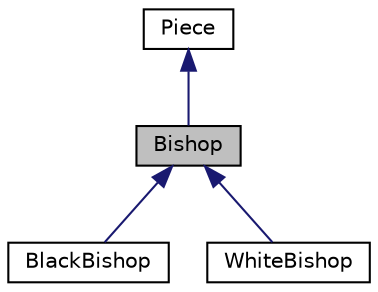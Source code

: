 digraph G
{
  bgcolor="transparent";
  edge [fontname="Helvetica",fontsize="10",labelfontname="Helvetica",labelfontsize="10"];
  node [fontname="Helvetica",fontsize="10",shape=record];
  Node1 [label="Bishop",height=0.2,width=0.4,color="black", fillcolor="grey75", style="filled" fontcolor="black"];
  Node2 -> Node1 [dir=back,color="midnightblue",fontsize="10",style="solid",fontname="Helvetica"];
  Node2 [label="Piece",height=0.2,width=0.4,color="black",URL="$d5/df0/classPiece.html",tooltip="Virtual base class for all Piece objects."];
  Node1 -> Node3 [dir=back,color="midnightblue",fontsize="10",style="solid",fontname="Helvetica"];
  Node3 [label="BlackBishop",height=0.2,width=0.4,color="black",URL="$db/d10/classBlackBishop.html"];
  Node1 -> Node4 [dir=back,color="midnightblue",fontsize="10",style="solid",fontname="Helvetica"];
  Node4 [label="WhiteBishop",height=0.2,width=0.4,color="black",URL="$da/d93/classWhiteBishop.html"];
}
